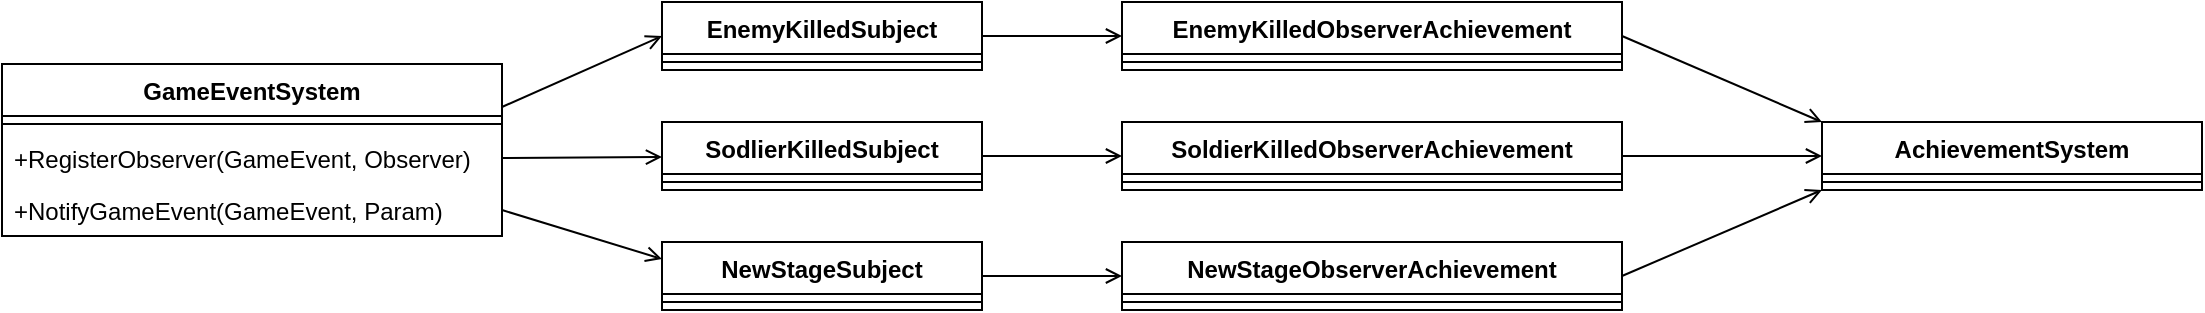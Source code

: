 <mxfile version="22.1.11" type="device">
  <diagram name="第 1 页" id="E-s6_gqIiAGX__EsBkvZ">
    <mxGraphModel dx="1434" dy="844" grid="1" gridSize="10" guides="1" tooltips="1" connect="1" arrows="1" fold="1" page="1" pageScale="1" pageWidth="827" pageHeight="1169" math="0" shadow="0">
      <root>
        <mxCell id="0" />
        <mxCell id="1" parent="0" />
        <mxCell id="5R2p9zqzRd_EcbVmf_YA-26" style="rounded=0;orthogonalLoop=1;jettySize=auto;html=1;exitX=1;exitY=0.25;exitDx=0;exitDy=0;entryX=0;entryY=0.5;entryDx=0;entryDy=0;endArrow=open;endFill=0;" edge="1" parent="1" source="5R2p9zqzRd_EcbVmf_YA-1" target="5R2p9zqzRd_EcbVmf_YA-10">
          <mxGeometry relative="1" as="geometry" />
        </mxCell>
        <mxCell id="5R2p9zqzRd_EcbVmf_YA-1" value="GameEventSystem" style="swimlane;fontStyle=1;align=center;verticalAlign=top;childLayout=stackLayout;horizontal=1;startSize=26;horizontalStack=0;resizeParent=1;resizeParentMax=0;resizeLast=0;collapsible=1;marginBottom=0;whiteSpace=wrap;html=1;" vertex="1" parent="1">
          <mxGeometry y="357" width="250" height="86" as="geometry" />
        </mxCell>
        <mxCell id="5R2p9zqzRd_EcbVmf_YA-3" value="" style="line;strokeWidth=1;fillColor=none;align=left;verticalAlign=middle;spacingTop=-1;spacingLeft=3;spacingRight=3;rotatable=0;labelPosition=right;points=[];portConstraint=eastwest;strokeColor=inherit;" vertex="1" parent="5R2p9zqzRd_EcbVmf_YA-1">
          <mxGeometry y="26" width="250" height="8" as="geometry" />
        </mxCell>
        <mxCell id="5R2p9zqzRd_EcbVmf_YA-4" value="+RegisterObserver(GameEvent, Observer)" style="text;strokeColor=none;fillColor=none;align=left;verticalAlign=top;spacingLeft=4;spacingRight=4;overflow=hidden;rotatable=0;points=[[0,0.5],[1,0.5]];portConstraint=eastwest;whiteSpace=wrap;html=1;" vertex="1" parent="5R2p9zqzRd_EcbVmf_YA-1">
          <mxGeometry y="34" width="250" height="26" as="geometry" />
        </mxCell>
        <mxCell id="5R2p9zqzRd_EcbVmf_YA-5" value="+NotifyGameEvent(GameEvent, Param)" style="text;strokeColor=none;fillColor=none;align=left;verticalAlign=top;spacingLeft=4;spacingRight=4;overflow=hidden;rotatable=0;points=[[0,0.5],[1,0.5]];portConstraint=eastwest;whiteSpace=wrap;html=1;" vertex="1" parent="5R2p9zqzRd_EcbVmf_YA-1">
          <mxGeometry y="60" width="250" height="26" as="geometry" />
        </mxCell>
        <mxCell id="5R2p9zqzRd_EcbVmf_YA-31" style="edgeStyle=none;rounded=0;orthogonalLoop=1;jettySize=auto;html=1;exitX=1;exitY=0.5;exitDx=0;exitDy=0;endArrow=open;endFill=0;" edge="1" parent="1" source="5R2p9zqzRd_EcbVmf_YA-6" target="5R2p9zqzRd_EcbVmf_YA-20">
          <mxGeometry relative="1" as="geometry" />
        </mxCell>
        <mxCell id="5R2p9zqzRd_EcbVmf_YA-6" value="SodlierKilledSubject" style="swimlane;fontStyle=1;align=center;verticalAlign=top;childLayout=stackLayout;horizontal=1;startSize=26;horizontalStack=0;resizeParent=1;resizeParentMax=0;resizeLast=0;collapsible=1;marginBottom=0;whiteSpace=wrap;html=1;" vertex="1" parent="1">
          <mxGeometry x="330" y="386" width="160" height="34" as="geometry" />
        </mxCell>
        <mxCell id="5R2p9zqzRd_EcbVmf_YA-8" value="" style="line;strokeWidth=1;fillColor=none;align=left;verticalAlign=middle;spacingTop=-1;spacingLeft=3;spacingRight=3;rotatable=0;labelPosition=right;points=[];portConstraint=eastwest;strokeColor=inherit;" vertex="1" parent="5R2p9zqzRd_EcbVmf_YA-6">
          <mxGeometry y="26" width="160" height="8" as="geometry" />
        </mxCell>
        <mxCell id="5R2p9zqzRd_EcbVmf_YA-30" style="edgeStyle=none;rounded=0;orthogonalLoop=1;jettySize=auto;html=1;exitX=1;exitY=0.5;exitDx=0;exitDy=0;endArrow=open;endFill=0;" edge="1" parent="1" source="5R2p9zqzRd_EcbVmf_YA-10" target="5R2p9zqzRd_EcbVmf_YA-18">
          <mxGeometry relative="1" as="geometry" />
        </mxCell>
        <mxCell id="5R2p9zqzRd_EcbVmf_YA-10" value="EnemyKilledSubject" style="swimlane;fontStyle=1;align=center;verticalAlign=top;childLayout=stackLayout;horizontal=1;startSize=26;horizontalStack=0;resizeParent=1;resizeParentMax=0;resizeLast=0;collapsible=1;marginBottom=0;whiteSpace=wrap;html=1;" vertex="1" parent="1">
          <mxGeometry x="330" y="326" width="160" height="34" as="geometry" />
        </mxCell>
        <mxCell id="5R2p9zqzRd_EcbVmf_YA-11" value="" style="line;strokeWidth=1;fillColor=none;align=left;verticalAlign=middle;spacingTop=-1;spacingLeft=3;spacingRight=3;rotatable=0;labelPosition=right;points=[];portConstraint=eastwest;strokeColor=inherit;" vertex="1" parent="5R2p9zqzRd_EcbVmf_YA-10">
          <mxGeometry y="26" width="160" height="8" as="geometry" />
        </mxCell>
        <mxCell id="5R2p9zqzRd_EcbVmf_YA-32" style="edgeStyle=none;rounded=0;orthogonalLoop=1;jettySize=auto;html=1;exitX=1;exitY=0.5;exitDx=0;exitDy=0;endArrow=open;endFill=0;" edge="1" parent="1" source="5R2p9zqzRd_EcbVmf_YA-16" target="5R2p9zqzRd_EcbVmf_YA-22">
          <mxGeometry relative="1" as="geometry" />
        </mxCell>
        <mxCell id="5R2p9zqzRd_EcbVmf_YA-16" value="NewStageSubject" style="swimlane;fontStyle=1;align=center;verticalAlign=top;childLayout=stackLayout;horizontal=1;startSize=26;horizontalStack=0;resizeParent=1;resizeParentMax=0;resizeLast=0;collapsible=1;marginBottom=0;whiteSpace=wrap;html=1;" vertex="1" parent="1">
          <mxGeometry x="330" y="446" width="160" height="34" as="geometry" />
        </mxCell>
        <mxCell id="5R2p9zqzRd_EcbVmf_YA-17" value="" style="line;strokeWidth=1;fillColor=none;align=left;verticalAlign=middle;spacingTop=-1;spacingLeft=3;spacingRight=3;rotatable=0;labelPosition=right;points=[];portConstraint=eastwest;strokeColor=inherit;" vertex="1" parent="5R2p9zqzRd_EcbVmf_YA-16">
          <mxGeometry y="26" width="160" height="8" as="geometry" />
        </mxCell>
        <mxCell id="5R2p9zqzRd_EcbVmf_YA-33" style="edgeStyle=none;rounded=0;orthogonalLoop=1;jettySize=auto;html=1;exitX=1;exitY=0.5;exitDx=0;exitDy=0;entryX=0;entryY=0;entryDx=0;entryDy=0;endArrow=open;endFill=0;" edge="1" parent="1" source="5R2p9zqzRd_EcbVmf_YA-18" target="5R2p9zqzRd_EcbVmf_YA-24">
          <mxGeometry relative="1" as="geometry" />
        </mxCell>
        <mxCell id="5R2p9zqzRd_EcbVmf_YA-18" value="EnemyKilledObserverAchievement" style="swimlane;fontStyle=1;align=center;verticalAlign=top;childLayout=stackLayout;horizontal=1;startSize=26;horizontalStack=0;resizeParent=1;resizeParentMax=0;resizeLast=0;collapsible=1;marginBottom=0;whiteSpace=wrap;html=1;" vertex="1" parent="1">
          <mxGeometry x="560" y="326" width="250" height="34" as="geometry" />
        </mxCell>
        <mxCell id="5R2p9zqzRd_EcbVmf_YA-19" value="" style="line;strokeWidth=1;fillColor=none;align=left;verticalAlign=middle;spacingTop=-1;spacingLeft=3;spacingRight=3;rotatable=0;labelPosition=right;points=[];portConstraint=eastwest;strokeColor=inherit;" vertex="1" parent="5R2p9zqzRd_EcbVmf_YA-18">
          <mxGeometry y="26" width="250" height="8" as="geometry" />
        </mxCell>
        <mxCell id="5R2p9zqzRd_EcbVmf_YA-35" style="edgeStyle=none;rounded=0;orthogonalLoop=1;jettySize=auto;html=1;exitX=1;exitY=0.5;exitDx=0;exitDy=0;endArrow=open;endFill=0;" edge="1" parent="1" source="5R2p9zqzRd_EcbVmf_YA-20" target="5R2p9zqzRd_EcbVmf_YA-24">
          <mxGeometry relative="1" as="geometry" />
        </mxCell>
        <mxCell id="5R2p9zqzRd_EcbVmf_YA-20" value="SoldierKilledObserverAchievement" style="swimlane;fontStyle=1;align=center;verticalAlign=top;childLayout=stackLayout;horizontal=1;startSize=26;horizontalStack=0;resizeParent=1;resizeParentMax=0;resizeLast=0;collapsible=1;marginBottom=0;whiteSpace=wrap;html=1;" vertex="1" parent="1">
          <mxGeometry x="560" y="386" width="250" height="34" as="geometry" />
        </mxCell>
        <mxCell id="5R2p9zqzRd_EcbVmf_YA-21" value="" style="line;strokeWidth=1;fillColor=none;align=left;verticalAlign=middle;spacingTop=-1;spacingLeft=3;spacingRight=3;rotatable=0;labelPosition=right;points=[];portConstraint=eastwest;strokeColor=inherit;" vertex="1" parent="5R2p9zqzRd_EcbVmf_YA-20">
          <mxGeometry y="26" width="250" height="8" as="geometry" />
        </mxCell>
        <mxCell id="5R2p9zqzRd_EcbVmf_YA-34" style="edgeStyle=none;rounded=0;orthogonalLoop=1;jettySize=auto;html=1;exitX=1;exitY=0.5;exitDx=0;exitDy=0;entryX=0;entryY=1;entryDx=0;entryDy=0;endArrow=open;endFill=0;" edge="1" parent="1" source="5R2p9zqzRd_EcbVmf_YA-22" target="5R2p9zqzRd_EcbVmf_YA-24">
          <mxGeometry relative="1" as="geometry" />
        </mxCell>
        <mxCell id="5R2p9zqzRd_EcbVmf_YA-22" value="NewStageObserverAchievement" style="swimlane;fontStyle=1;align=center;verticalAlign=top;childLayout=stackLayout;horizontal=1;startSize=26;horizontalStack=0;resizeParent=1;resizeParentMax=0;resizeLast=0;collapsible=1;marginBottom=0;whiteSpace=wrap;html=1;" vertex="1" parent="1">
          <mxGeometry x="560" y="446" width="250" height="34" as="geometry" />
        </mxCell>
        <mxCell id="5R2p9zqzRd_EcbVmf_YA-23" value="" style="line;strokeWidth=1;fillColor=none;align=left;verticalAlign=middle;spacingTop=-1;spacingLeft=3;spacingRight=3;rotatable=0;labelPosition=right;points=[];portConstraint=eastwest;strokeColor=inherit;" vertex="1" parent="5R2p9zqzRd_EcbVmf_YA-22">
          <mxGeometry y="26" width="250" height="8" as="geometry" />
        </mxCell>
        <mxCell id="5R2p9zqzRd_EcbVmf_YA-24" value="AchievementSystem" style="swimlane;fontStyle=1;align=center;verticalAlign=top;childLayout=stackLayout;horizontal=1;startSize=26;horizontalStack=0;resizeParent=1;resizeParentMax=0;resizeLast=0;collapsible=1;marginBottom=0;whiteSpace=wrap;html=1;" vertex="1" parent="1">
          <mxGeometry x="910" y="386" width="190" height="34" as="geometry" />
        </mxCell>
        <mxCell id="5R2p9zqzRd_EcbVmf_YA-25" value="" style="line;strokeWidth=1;fillColor=none;align=left;verticalAlign=middle;spacingTop=-1;spacingLeft=3;spacingRight=3;rotatable=0;labelPosition=right;points=[];portConstraint=eastwest;strokeColor=inherit;" vertex="1" parent="5R2p9zqzRd_EcbVmf_YA-24">
          <mxGeometry y="26" width="190" height="8" as="geometry" />
        </mxCell>
        <mxCell id="5R2p9zqzRd_EcbVmf_YA-28" style="edgeStyle=none;rounded=0;orthogonalLoop=1;jettySize=auto;html=1;exitX=1;exitY=0.5;exitDx=0;exitDy=0;endArrow=open;endFill=0;" edge="1" parent="1" source="5R2p9zqzRd_EcbVmf_YA-4" target="5R2p9zqzRd_EcbVmf_YA-6">
          <mxGeometry relative="1" as="geometry" />
        </mxCell>
        <mxCell id="5R2p9zqzRd_EcbVmf_YA-29" style="edgeStyle=none;rounded=0;orthogonalLoop=1;jettySize=auto;html=1;exitX=1;exitY=0.5;exitDx=0;exitDy=0;entryX=0;entryY=0.25;entryDx=0;entryDy=0;endArrow=open;endFill=0;" edge="1" parent="1" source="5R2p9zqzRd_EcbVmf_YA-5" target="5R2p9zqzRd_EcbVmf_YA-16">
          <mxGeometry relative="1" as="geometry" />
        </mxCell>
      </root>
    </mxGraphModel>
  </diagram>
</mxfile>
